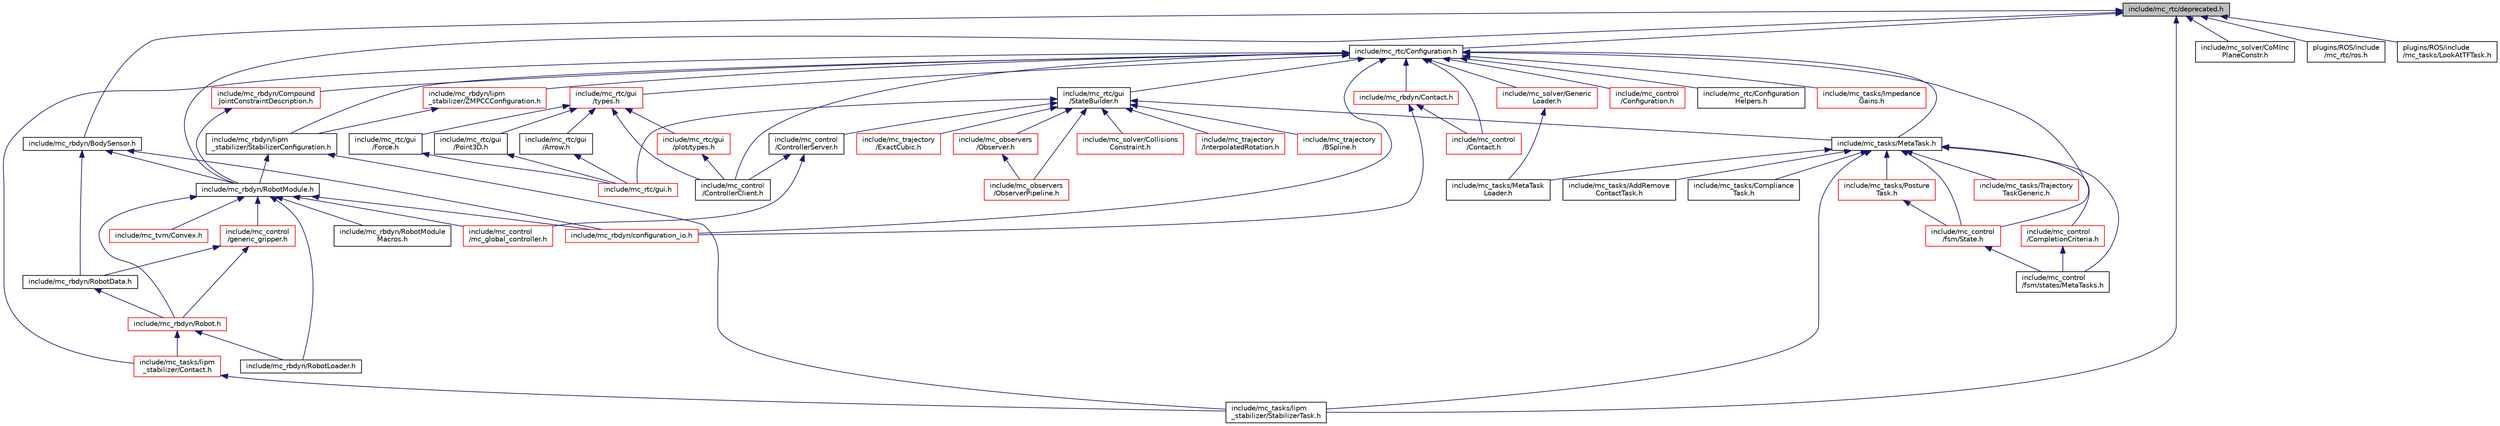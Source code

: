 digraph "include/mc_rtc/deprecated.h"
{
 // INTERACTIVE_SVG=YES
  edge [fontname="Helvetica",fontsize="10",labelfontname="Helvetica",labelfontsize="10"];
  node [fontname="Helvetica",fontsize="10",shape=record];
  Node9 [label="include/mc_rtc/deprecated.h",height=0.2,width=0.4,color="black", fillcolor="grey75", style="filled", fontcolor="black"];
  Node9 -> Node10 [dir="back",color="midnightblue",fontsize="10",style="solid",fontname="Helvetica"];
  Node10 [label="include/mc_rtc/Configuration.h",height=0.2,width=0.4,color="black", fillcolor="white", style="filled",URL="$mc__rtc_2Configuration_8h.html"];
  Node10 -> Node11 [dir="back",color="midnightblue",fontsize="10",style="solid",fontname="Helvetica"];
  Node11 [label="include/mc_tasks/MetaTask.h",height=0.2,width=0.4,color="black", fillcolor="white", style="filled",URL="$MetaTask_8h.html"];
  Node11 -> Node12 [dir="back",color="midnightblue",fontsize="10",style="solid",fontname="Helvetica"];
  Node12 [label="include/mc_control\l/CompletionCriteria.h",height=0.2,width=0.4,color="red", fillcolor="white", style="filled",URL="$CompletionCriteria_8h.html"];
  Node12 -> Node13 [dir="back",color="midnightblue",fontsize="10",style="solid",fontname="Helvetica"];
  Node13 [label="include/mc_control\l/fsm/states/MetaTasks.h",height=0.2,width=0.4,color="black", fillcolor="white", style="filled",URL="$MetaTasks_8h.html"];
  Node11 -> Node15 [dir="back",color="midnightblue",fontsize="10",style="solid",fontname="Helvetica"];
  Node15 [label="include/mc_tasks/Posture\lTask.h",height=0.2,width=0.4,color="red", fillcolor="white", style="filled",URL="$PostureTask_8h.html"];
  Node15 -> Node31 [dir="back",color="midnightblue",fontsize="10",style="solid",fontname="Helvetica"];
  Node31 [label="include/mc_control\l/fsm/State.h",height=0.2,width=0.4,color="red", fillcolor="white", style="filled",URL="$State_8h.html"];
  Node31 -> Node13 [dir="back",color="midnightblue",fontsize="10",style="solid",fontname="Helvetica"];
  Node11 -> Node31 [dir="back",color="midnightblue",fontsize="10",style="solid",fontname="Helvetica"];
  Node11 -> Node45 [dir="back",color="midnightblue",fontsize="10",style="solid",fontname="Helvetica"];
  Node45 [label="include/mc_tasks/Trajectory\lTaskGeneric.h",height=0.2,width=0.4,color="red", fillcolor="white", style="filled",URL="$TrajectoryTaskGeneric_8h.html"];
  Node11 -> Node13 [dir="back",color="midnightblue",fontsize="10",style="solid",fontname="Helvetica"];
  Node11 -> Node72 [dir="back",color="midnightblue",fontsize="10",style="solid",fontname="Helvetica"];
  Node72 [label="include/mc_tasks/AddRemove\lContactTask.h",height=0.2,width=0.4,color="black", fillcolor="white", style="filled",URL="$AddRemoveContactTask_8h.html"];
  Node11 -> Node48 [dir="back",color="midnightblue",fontsize="10",style="solid",fontname="Helvetica"];
  Node48 [label="include/mc_tasks/Compliance\lTask.h",height=0.2,width=0.4,color="black", fillcolor="white", style="filled",URL="$ComplianceTask_8h.html"];
  Node11 -> Node50 [dir="back",color="midnightblue",fontsize="10",style="solid",fontname="Helvetica"];
  Node50 [label="include/mc_tasks/lipm\l_stabilizer/StabilizerTask.h",height=0.2,width=0.4,color="black", fillcolor="white", style="filled",URL="$StabilizerTask_8h.html"];
  Node11 -> Node73 [dir="back",color="midnightblue",fontsize="10",style="solid",fontname="Helvetica"];
  Node73 [label="include/mc_tasks/MetaTask\lLoader.h",height=0.2,width=0.4,color="black", fillcolor="white", style="filled",URL="$MetaTaskLoader_8h.html"];
  Node10 -> Node74 [dir="back",color="midnightblue",fontsize="10",style="solid",fontname="Helvetica"];
  Node74 [label="include/mc_rtc/gui\l/StateBuilder.h",height=0.2,width=0.4,color="black", fillcolor="white", style="filled",URL="$StateBuilder_8h.html"];
  Node74 -> Node11 [dir="back",color="midnightblue",fontsize="10",style="solid",fontname="Helvetica"];
  Node74 -> Node75 [dir="back",color="midnightblue",fontsize="10",style="solid",fontname="Helvetica"];
  Node75 [label="include/mc_observers\l/Observer.h",height=0.2,width=0.4,color="red", fillcolor="white", style="filled",URL="$Observer_8h.html"];
  Node75 -> Node76 [dir="back",color="midnightblue",fontsize="10",style="solid",fontname="Helvetica"];
  Node76 [label="include/mc_observers\l/ObserverPipeline.h",height=0.2,width=0.4,color="red", fillcolor="white", style="filled",URL="$ObserverPipeline_8h.html"];
  Node74 -> Node76 [dir="back",color="midnightblue",fontsize="10",style="solid",fontname="Helvetica"];
  Node74 -> Node83 [dir="back",color="midnightblue",fontsize="10",style="solid",fontname="Helvetica"];
  Node83 [label="include/mc_rtc/gui.h",height=0.2,width=0.4,color="red", fillcolor="white", style="filled",URL="$gui_8h.html"];
  Node74 -> Node84 [dir="back",color="midnightblue",fontsize="10",style="solid",fontname="Helvetica"];
  Node84 [label="include/mc_solver/Collisions\lConstraint.h",height=0.2,width=0.4,color="red", fillcolor="white", style="filled",URL="$CollisionsConstraint_8h.html"];
  Node74 -> Node17 [dir="back",color="midnightblue",fontsize="10",style="solid",fontname="Helvetica"];
  Node17 [label="include/mc_control\l/ControllerServer.h",height=0.2,width=0.4,color="black", fillcolor="white", style="filled",URL="$ControllerServer_8h.html"];
  Node17 -> Node18 [dir="back",color="midnightblue",fontsize="10",style="solid",fontname="Helvetica"];
  Node18 [label="include/mc_control\l/ControllerClient.h",height=0.2,width=0.4,color="black", fillcolor="white", style="filled",URL="$ControllerClient_8h.html"];
  Node17 -> Node19 [dir="back",color="midnightblue",fontsize="10",style="solid",fontname="Helvetica"];
  Node19 [label="include/mc_control\l/mc_global_controller.h",height=0.2,width=0.4,color="red", fillcolor="white", style="filled",URL="$mc__global__controller_8h.html"];
  Node74 -> Node85 [dir="back",color="midnightblue",fontsize="10",style="solid",fontname="Helvetica"];
  Node85 [label="include/mc_trajectory\l/InterpolatedRotation.h",height=0.2,width=0.4,color="red", fillcolor="white", style="filled",URL="$InterpolatedRotation_8h.html"];
  Node74 -> Node86 [dir="back",color="midnightblue",fontsize="10",style="solid",fontname="Helvetica"];
  Node86 [label="include/mc_trajectory\l/BSpline.h",height=0.2,width=0.4,color="red", fillcolor="white", style="filled",URL="$BSpline_8h.html"];
  Node74 -> Node87 [dir="back",color="midnightblue",fontsize="10",style="solid",fontname="Helvetica"];
  Node87 [label="include/mc_trajectory\l/ExactCubic.h",height=0.2,width=0.4,color="red", fillcolor="white", style="filled",URL="$ExactCubic_8h.html"];
  Node10 -> Node88 [dir="back",color="midnightblue",fontsize="10",style="solid",fontname="Helvetica"];
  Node88 [label="include/mc_rtc/gui\l/types.h",height=0.2,width=0.4,color="red", fillcolor="white", style="filled",URL="$types_8h.html"];
  Node88 -> Node89 [dir="back",color="midnightblue",fontsize="10",style="solid",fontname="Helvetica"];
  Node89 [label="include/mc_rtc/gui\l/plot/types.h",height=0.2,width=0.4,color="red", fillcolor="white", style="filled",URL="$plot_2types_8h.html"];
  Node89 -> Node18 [dir="back",color="midnightblue",fontsize="10",style="solid",fontname="Helvetica"];
  Node88 -> Node96 [dir="back",color="midnightblue",fontsize="10",style="solid",fontname="Helvetica"];
  Node96 [label="include/mc_rtc/gui\l/Arrow.h",height=0.2,width=0.4,color="black", fillcolor="white", style="filled",URL="$Arrow_8h.html"];
  Node96 -> Node83 [dir="back",color="midnightblue",fontsize="10",style="solid",fontname="Helvetica"];
  Node88 -> Node97 [dir="back",color="midnightblue",fontsize="10",style="solid",fontname="Helvetica"];
  Node97 [label="include/mc_rtc/gui\l/Force.h",height=0.2,width=0.4,color="black", fillcolor="white", style="filled",URL="$Force_8h.html"];
  Node97 -> Node83 [dir="back",color="midnightblue",fontsize="10",style="solid",fontname="Helvetica"];
  Node88 -> Node98 [dir="back",color="midnightblue",fontsize="10",style="solid",fontname="Helvetica"];
  Node98 [label="include/mc_rtc/gui\l/Point3D.h",height=0.2,width=0.4,color="black", fillcolor="white", style="filled",URL="$Point3D_8h.html"];
  Node98 -> Node83 [dir="back",color="midnightblue",fontsize="10",style="solid",fontname="Helvetica"];
  Node88 -> Node18 [dir="back",color="midnightblue",fontsize="10",style="solid",fontname="Helvetica"];
  Node10 -> Node108 [dir="back",color="midnightblue",fontsize="10",style="solid",fontname="Helvetica"];
  Node108 [label="include/mc_rbdyn/Contact.h",height=0.2,width=0.4,color="red", fillcolor="white", style="filled",URL="$mc__rbdyn_2Contact_8h.html"];
  Node108 -> Node128 [dir="back",color="midnightblue",fontsize="10",style="solid",fontname="Helvetica"];
  Node128 [label="include/mc_control\l/Contact.h",height=0.2,width=0.4,color="red", fillcolor="white", style="filled",URL="$mc__control_2Contact_8h.html"];
  Node108 -> Node129 [dir="back",color="midnightblue",fontsize="10",style="solid",fontname="Helvetica"];
  Node129 [label="include/mc_rbdyn/configuration_io.h",height=0.2,width=0.4,color="red", fillcolor="white", style="filled",URL="$configuration__io_8h.html"];
  Node10 -> Node130 [dir="back",color="midnightblue",fontsize="10",style="solid",fontname="Helvetica"];
  Node130 [label="include/mc_rbdyn/Compound\lJointConstraintDescription.h",height=0.2,width=0.4,color="red", fillcolor="white", style="filled",URL="$CompoundJointConstraintDescription_8h.html"];
  Node130 -> Node131 [dir="back",color="midnightblue",fontsize="10",style="solid",fontname="Helvetica"];
  Node131 [label="include/mc_rbdyn/RobotModule.h",height=0.2,width=0.4,color="black", fillcolor="white", style="filled",URL="$RobotModule_8h.html"];
  Node131 -> Node132 [dir="back",color="midnightblue",fontsize="10",style="solid",fontname="Helvetica"];
  Node132 [label="include/mc_control\l/generic_gripper.h",height=0.2,width=0.4,color="red", fillcolor="white", style="filled",URL="$generic__gripper_8h.html"];
  Node132 -> Node133 [dir="back",color="midnightblue",fontsize="10",style="solid",fontname="Helvetica"];
  Node133 [label="include/mc_rbdyn/RobotData.h",height=0.2,width=0.4,color="black", fillcolor="white", style="filled",URL="$RobotData_8h.html"];
  Node133 -> Node134 [dir="back",color="midnightblue",fontsize="10",style="solid",fontname="Helvetica"];
  Node134 [label="include/mc_rbdyn/Robot.h",height=0.2,width=0.4,color="red", fillcolor="white", style="filled",URL="$mc__rbdyn_2Robot_8h.html"];
  Node134 -> Node138 [dir="back",color="midnightblue",fontsize="10",style="solid",fontname="Helvetica"];
  Node138 [label="include/mc_tasks/lipm\l_stabilizer/Contact.h",height=0.2,width=0.4,color="red", fillcolor="white", style="filled",URL="$mc__tasks_2lipm__stabilizer_2Contact_8h.html"];
  Node138 -> Node50 [dir="back",color="midnightblue",fontsize="10",style="solid",fontname="Helvetica"];
  Node134 -> Node137 [dir="back",color="midnightblue",fontsize="10",style="solid",fontname="Helvetica"];
  Node137 [label="include/mc_rbdyn/RobotLoader.h",height=0.2,width=0.4,color="black", fillcolor="white", style="filled",URL="$RobotLoader_8h.html"];
  Node132 -> Node134 [dir="back",color="midnightblue",fontsize="10",style="solid",fontname="Helvetica"];
  Node131 -> Node134 [dir="back",color="midnightblue",fontsize="10",style="solid",fontname="Helvetica"];
  Node131 -> Node129 [dir="back",color="midnightblue",fontsize="10",style="solid",fontname="Helvetica"];
  Node131 -> Node19 [dir="back",color="midnightblue",fontsize="10",style="solid",fontname="Helvetica"];
  Node131 -> Node137 [dir="back",color="midnightblue",fontsize="10",style="solid",fontname="Helvetica"];
  Node131 -> Node142 [dir="back",color="midnightblue",fontsize="10",style="solid",fontname="Helvetica"];
  Node142 [label="include/mc_rbdyn/RobotModule\lMacros.h",height=0.2,width=0.4,color="black", fillcolor="white", style="filled",URL="$RobotModuleMacros_8h.html"];
  Node131 -> Node143 [dir="back",color="midnightblue",fontsize="10",style="solid",fontname="Helvetica"];
  Node143 [label="include/mc_tvm/Convex.h",height=0.2,width=0.4,color="red", fillcolor="white", style="filled",URL="$Convex_8h.html"];
  Node10 -> Node146 [dir="back",color="midnightblue",fontsize="10",style="solid",fontname="Helvetica"];
  Node146 [label="include/mc_rbdyn/lipm\l_stabilizer/ZMPCCConfiguration.h",height=0.2,width=0.4,color="red", fillcolor="white", style="filled",URL="$ZMPCCConfiguration_8h.html"];
  Node146 -> Node147 [dir="back",color="midnightblue",fontsize="10",style="solid",fontname="Helvetica"];
  Node147 [label="include/mc_rbdyn/lipm\l_stabilizer/StabilizerConfiguration.h",height=0.2,width=0.4,color="black", fillcolor="white", style="filled",URL="$StabilizerConfiguration_8h.html"];
  Node147 -> Node131 [dir="back",color="midnightblue",fontsize="10",style="solid",fontname="Helvetica"];
  Node147 -> Node50 [dir="back",color="midnightblue",fontsize="10",style="solid",fontname="Helvetica"];
  Node10 -> Node147 [dir="back",color="midnightblue",fontsize="10",style="solid",fontname="Helvetica"];
  Node10 -> Node149 [dir="back",color="midnightblue",fontsize="10",style="solid",fontname="Helvetica"];
  Node149 [label="include/mc_control\l/Configuration.h",height=0.2,width=0.4,color="red", fillcolor="white", style="filled",URL="$mc__control_2Configuration_8h.html"];
  Node10 -> Node128 [dir="back",color="midnightblue",fontsize="10",style="solid",fontname="Helvetica"];
  Node10 -> Node129 [dir="back",color="midnightblue",fontsize="10",style="solid",fontname="Helvetica"];
  Node10 -> Node18 [dir="back",color="midnightblue",fontsize="10",style="solid",fontname="Helvetica"];
  Node10 -> Node31 [dir="back",color="midnightblue",fontsize="10",style="solid",fontname="Helvetica"];
  Node10 -> Node138 [dir="back",color="midnightblue",fontsize="10",style="solid",fontname="Helvetica"];
  Node10 -> Node150 [dir="back",color="midnightblue",fontsize="10",style="solid",fontname="Helvetica"];
  Node150 [label="include/mc_rtc/Configuration\lHelpers.h",height=0.2,width=0.4,color="black", fillcolor="white", style="filled",URL="$ConfigurationHelpers_8h.html"];
  Node10 -> Node121 [dir="back",color="midnightblue",fontsize="10",style="solid",fontname="Helvetica"];
  Node121 [label="include/mc_solver/Generic\lLoader.h",height=0.2,width=0.4,color="red", fillcolor="white", style="filled",URL="$GenericLoader_8h.html"];
  Node121 -> Node73 [dir="back",color="midnightblue",fontsize="10",style="solid",fontname="Helvetica"];
  Node10 -> Node151 [dir="back",color="midnightblue",fontsize="10",style="solid",fontname="Helvetica"];
  Node151 [label="include/mc_tasks/Impedance\lGains.h",height=0.2,width=0.4,color="red", fillcolor="white", style="filled",URL="$ImpedanceGains_8h.html"];
  Node9 -> Node152 [dir="back",color="midnightblue",fontsize="10",style="solid",fontname="Helvetica"];
  Node152 [label="include/mc_rbdyn/BodySensor.h",height=0.2,width=0.4,color="black", fillcolor="white", style="filled",URL="$BodySensor_8h.html"];
  Node152 -> Node131 [dir="back",color="midnightblue",fontsize="10",style="solid",fontname="Helvetica"];
  Node152 -> Node133 [dir="back",color="midnightblue",fontsize="10",style="solid",fontname="Helvetica"];
  Node152 -> Node129 [dir="back",color="midnightblue",fontsize="10",style="solid",fontname="Helvetica"];
  Node9 -> Node131 [dir="back",color="midnightblue",fontsize="10",style="solid",fontname="Helvetica"];
  Node9 -> Node116 [dir="back",color="midnightblue",fontsize="10",style="solid",fontname="Helvetica"];
  Node116 [label="include/mc_solver/CoMInc\lPlaneConstr.h",height=0.2,width=0.4,color="black", fillcolor="white", style="filled",URL="$CoMIncPlaneConstr_8h.html"];
  Node9 -> Node50 [dir="back",color="midnightblue",fontsize="10",style="solid",fontname="Helvetica"];
  Node9 -> Node153 [dir="back",color="midnightblue",fontsize="10",style="solid",fontname="Helvetica"];
  Node153 [label="plugins/ROS/include\l/mc_rtc/ros.h",height=0.2,width=0.4,color="black", fillcolor="white", style="filled",URL="$ros_8h.html"];
  Node9 -> Node69 [dir="back",color="midnightblue",fontsize="10",style="solid",fontname="Helvetica"];
  Node69 [label="plugins/ROS/include\l/mc_tasks/LookAtTFTask.h",height=0.2,width=0.4,color="black", fillcolor="white", style="filled",URL="$LookAtTFTask_8h.html"];
}
